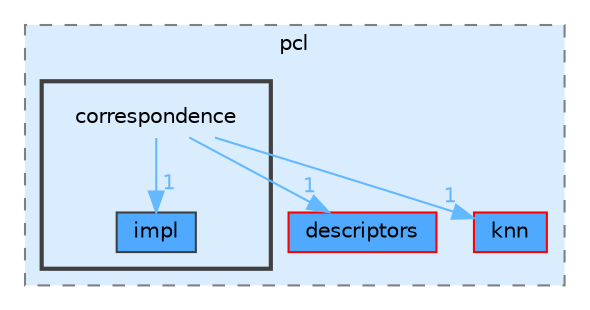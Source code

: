 digraph "src/include/cpp-toolbox/pcl/correspondence"
{
 // LATEX_PDF_SIZE
  bgcolor="transparent";
  edge [fontname=Helvetica,fontsize=10,labelfontname=Helvetica,labelfontsize=10];
  node [fontname=Helvetica,fontsize=10,shape=box,height=0.2,width=0.4];
  compound=true
  subgraph clusterdir_f66d48d75a3d5d9d9a342840712bf869 {
    graph [ bgcolor="#daedff", pencolor="grey50", label="pcl", fontname=Helvetica,fontsize=10 style="filled,dashed", URL="dir_f66d48d75a3d5d9d9a342840712bf869.html",tooltip=""]
  dir_1b6f64ec26e956c9c9320ab9a347aa13 [label="descriptors", fillcolor="#4ea9ff", color="red", style="filled", URL="dir_1b6f64ec26e956c9c9320ab9a347aa13.html",tooltip=""];
  dir_243df28db0ff42736885b37407e99842 [label="knn", fillcolor="#4ea9ff", color="red", style="filled", URL="dir_243df28db0ff42736885b37407e99842.html",tooltip=""];
  subgraph clusterdir_9bd22864257bc944587f30bf5e25cc1c {
    graph [ bgcolor="#daedff", pencolor="grey25", label="", fontname=Helvetica,fontsize=10 style="filled,bold", URL="dir_9bd22864257bc944587f30bf5e25cc1c.html",tooltip=""]
    dir_9bd22864257bc944587f30bf5e25cc1c [shape=plaintext, label="correspondence"];
  dir_78b956552c331723b05057a9a462d86c [label="impl", fillcolor="#4ea9ff", color="grey25", style="filled", URL="dir_78b956552c331723b05057a9a462d86c.html",tooltip=""];
  }
  }
  dir_9bd22864257bc944587f30bf5e25cc1c->dir_1b6f64ec26e956c9c9320ab9a347aa13 [headlabel="1", labeldistance=1.5 headhref="dir_000003_000007.html" href="dir_000003_000007.html" color="steelblue1" fontcolor="steelblue1"];
  dir_9bd22864257bc944587f30bf5e25cc1c->dir_243df28db0ff42736885b37407e99842 [headlabel="1", labeldistance=1.5 headhref="dir_000003_000028.html" href="dir_000003_000028.html" color="steelblue1" fontcolor="steelblue1"];
  dir_9bd22864257bc944587f30bf5e25cc1c->dir_78b956552c331723b05057a9a462d86c [headlabel="1", labeldistance=1.5 headhref="dir_000003_000018.html" href="dir_000003_000018.html" color="steelblue1" fontcolor="steelblue1"];
}

